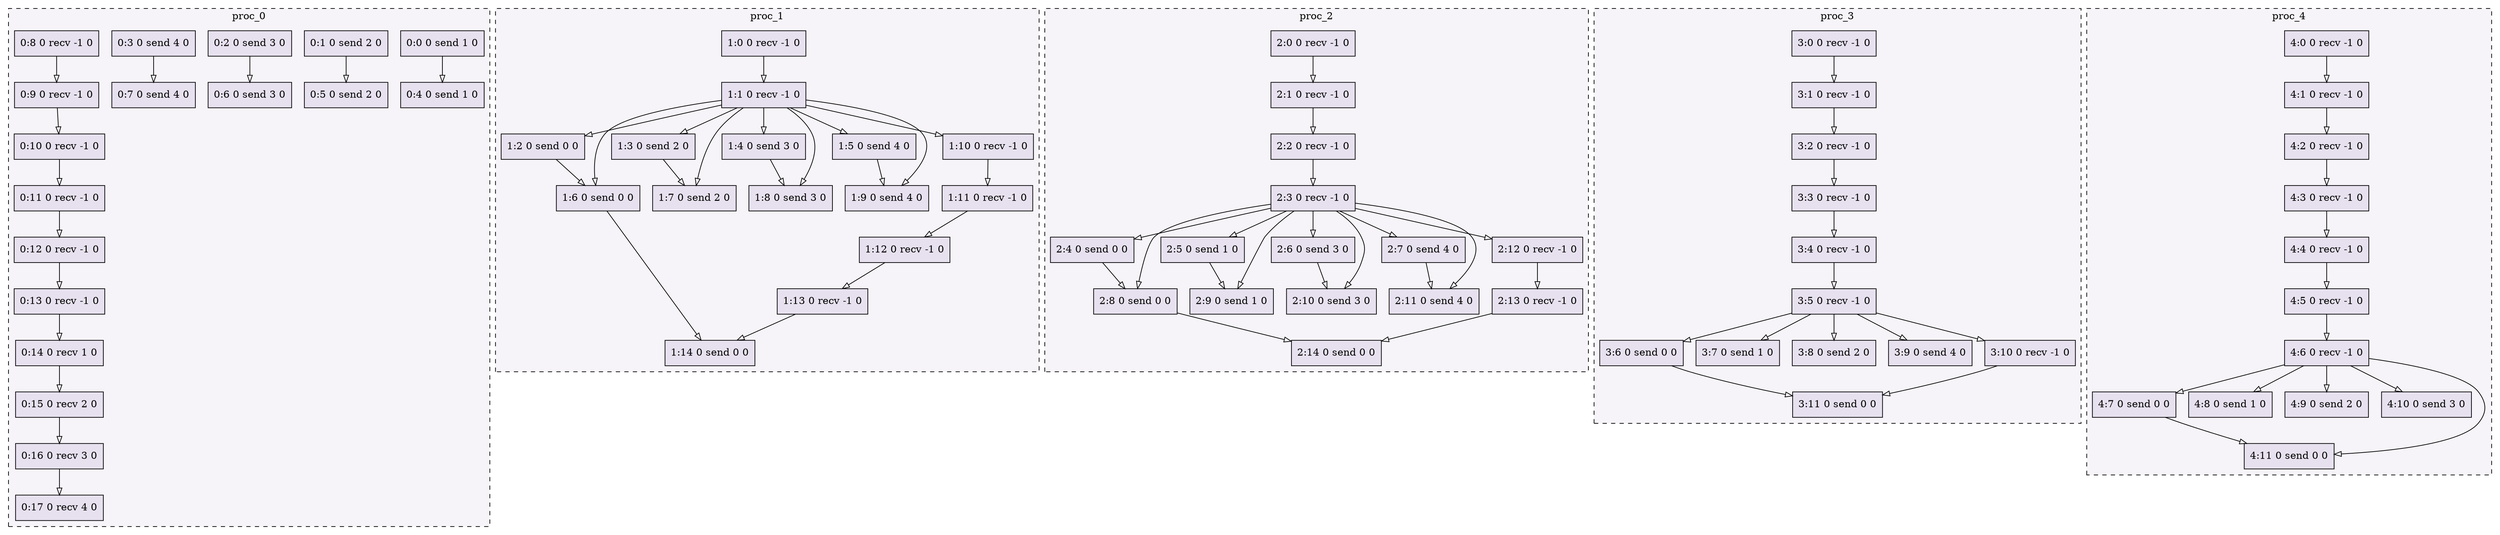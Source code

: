 digraph{node[shape=record style=filled colorscheme=purd9 fillcolor=2];subgraph cluster0{style=dashed;colorscheme=purd9;bgcolor=1;edge[arrowhead=empty];label=proc_0;0[label="0:0 0 send 1 0"];1[label="0:1 0 send 2 0"];2[label="0:2 0 send 3 0"];3[label="0:3 0 send 4 0"];4[label="0:4 0 send 1 0"];5[label="0:5 0 send 2 0"];6[label="0:6 0 send 3 0"];7[label="0:7 0 send 4 0"];8[label="0:8 0 recv -1 0"];9[label="0:9 0 recv -1 0"];10[label="0:10 0 recv -1 0"];11[label="0:11 0 recv -1 0"];12[label="0:12 0 recv -1 0"];13[label="0:13 0 recv -1 0"];14[label="0:14 0 recv 1 0"];15[label="0:15 0 recv 2 0"];16[label="0:16 0 recv 3 0"];17[label="0:17 0 recv 4 0"];0->4;1->5;2->6;3->7;8->9;9->10;10->11;11->12;12->13;13->14;14->15;15->16;16->17;}subgraph cluster1{style=dashed;colorscheme=purd9;bgcolor=1;edge[arrowhead=empty];label=proc_1;18[label="1:0 0 recv -1 0"];19[label="1:1 0 recv -1 0"];20[label="1:2 0 send 0 0"];21[label="1:3 0 send 2 0"];22[label="1:4 0 send 3 0"];23[label="1:5 0 send 4 0"];24[label="1:6 0 send 0 0"];25[label="1:7 0 send 2 0"];26[label="1:8 0 send 3 0"];27[label="1:9 0 send 4 0"];28[label="1:10 0 recv -1 0"];29[label="1:11 0 recv -1 0"];30[label="1:12 0 recv -1 0"];31[label="1:13 0 recv -1 0"];32[label="1:14 0 send 0 0"];18->19;19->20;19->21;19->22;19->23;20->24;19->24;21->25;19->25;22->26;19->26;23->27;19->27;19->28;28->29;29->30;30->31;31->32;24->32;}subgraph cluster2{style=dashed;colorscheme=purd9;bgcolor=1;edge[arrowhead=empty];label=proc_2;33[label="2:0 0 recv -1 0"];34[label="2:1 0 recv -1 0"];35[label="2:2 0 recv -1 0"];36[label="2:3 0 recv -1 0"];37[label="2:4 0 send 0 0"];38[label="2:5 0 send 1 0"];39[label="2:6 0 send 3 0"];40[label="2:7 0 send 4 0"];41[label="2:8 0 send 0 0"];42[label="2:9 0 send 1 0"];43[label="2:10 0 send 3 0"];44[label="2:11 0 send 4 0"];45[label="2:12 0 recv -1 0"];46[label="2:13 0 recv -1 0"];47[label="2:14 0 send 0 0"];33->34;34->35;35->36;36->37;36->38;36->39;36->40;37->41;36->41;38->42;36->42;39->43;36->43;40->44;36->44;36->45;45->46;46->47;41->47;}subgraph cluster3{style=dashed;colorscheme=purd9;bgcolor=1;edge[arrowhead=empty];label=proc_3;48[label="3:0 0 recv -1 0"];49[label="3:1 0 recv -1 0"];50[label="3:2 0 recv -1 0"];51[label="3:3 0 recv -1 0"];52[label="3:4 0 recv -1 0"];53[label="3:5 0 recv -1 0"];54[label="3:6 0 send 0 0"];55[label="3:7 0 send 1 0"];56[label="3:8 0 send 2 0"];57[label="3:9 0 send 4 0"];58[label="3:10 0 recv -1 0"];59[label="3:11 0 send 0 0"];48->49;49->50;50->51;51->52;52->53;53->54;53->55;53->56;53->57;53->58;58->59;54->59;}subgraph cluster4{style=dashed;colorscheme=purd9;bgcolor=1;edge[arrowhead=empty];label=proc_4;60[label="4:0 0 recv -1 0"];61[label="4:1 0 recv -1 0"];62[label="4:2 0 recv -1 0"];63[label="4:3 0 recv -1 0"];64[label="4:4 0 recv -1 0"];65[label="4:5 0 recv -1 0"];66[label="4:6 0 recv -1 0"];67[label="4:7 0 send 0 0"];68[label="4:8 0 send 1 0"];69[label="4:9 0 send 2 0"];70[label="4:10 0 send 3 0"];71[label="4:11 0 send 0 0"];60->61;61->62;62->63;63->64;64->65;65->66;66->67;66->68;66->69;66->70;67->71;66->71;}}